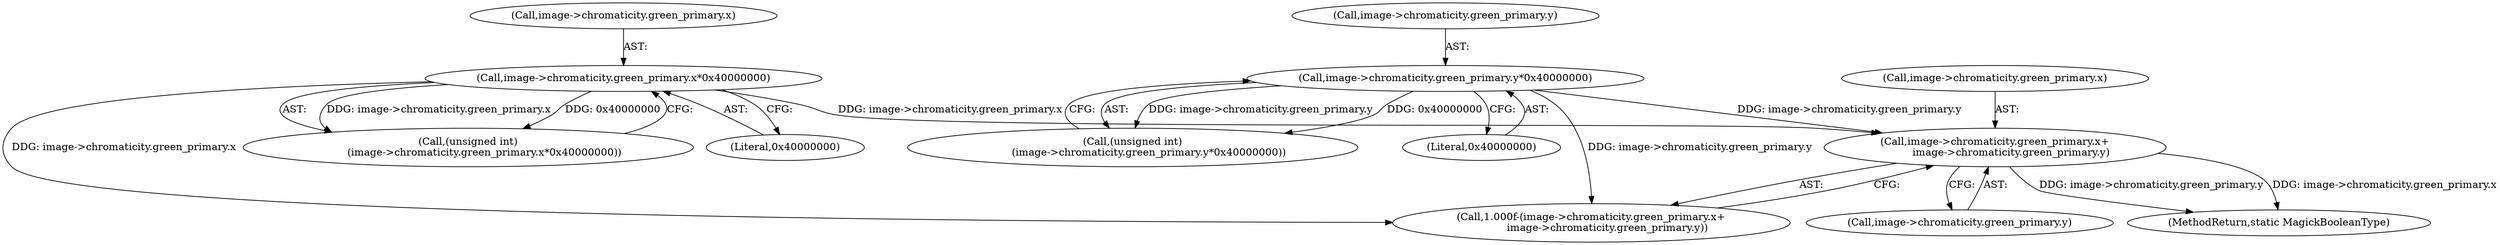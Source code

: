 digraph "0_ImageMagick_4cc6ec8a4197d4c008577127736bf7985d632323@pointer" {
"1002137" [label="(Call,image->chromaticity.green_primary.x+\n          image->chromaticity.green_primary.y)"];
"1002104" [label="(Call,image->chromaticity.green_primary.x*0x40000000)"];
"1002119" [label="(Call,image->chromaticity.green_primary.y*0x40000000)"];
"1002119" [label="(Call,image->chromaticity.green_primary.y*0x40000000)"];
"1002102" [label="(Call,(unsigned int)\n          (image->chromaticity.green_primary.x*0x40000000))"];
"1002105" [label="(Call,image->chromaticity.green_primary.x)"];
"1002138" [label="(Call,image->chromaticity.green_primary.x)"];
"1002137" [label="(Call,image->chromaticity.green_primary.x+\n          image->chromaticity.green_primary.y)"];
"1002112" [label="(Literal,0x40000000)"];
"1002104" [label="(Call,image->chromaticity.green_primary.x*0x40000000)"];
"1002117" [label="(Call,(unsigned int)\n          (image->chromaticity.green_primary.y*0x40000000))"];
"1002596" [label="(MethodReturn,static MagickBooleanType)"];
"1002145" [label="(Call,image->chromaticity.green_primary.y)"];
"1002127" [label="(Literal,0x40000000)"];
"1002120" [label="(Call,image->chromaticity.green_primary.y)"];
"1002135" [label="(Call,1.000f-(image->chromaticity.green_primary.x+\n          image->chromaticity.green_primary.y))"];
"1002137" -> "1002135"  [label="AST: "];
"1002137" -> "1002145"  [label="CFG: "];
"1002138" -> "1002137"  [label="AST: "];
"1002145" -> "1002137"  [label="AST: "];
"1002135" -> "1002137"  [label="CFG: "];
"1002137" -> "1002596"  [label="DDG: image->chromaticity.green_primary.y"];
"1002137" -> "1002596"  [label="DDG: image->chromaticity.green_primary.x"];
"1002104" -> "1002137"  [label="DDG: image->chromaticity.green_primary.x"];
"1002119" -> "1002137"  [label="DDG: image->chromaticity.green_primary.y"];
"1002104" -> "1002102"  [label="AST: "];
"1002104" -> "1002112"  [label="CFG: "];
"1002105" -> "1002104"  [label="AST: "];
"1002112" -> "1002104"  [label="AST: "];
"1002102" -> "1002104"  [label="CFG: "];
"1002104" -> "1002102"  [label="DDG: image->chromaticity.green_primary.x"];
"1002104" -> "1002102"  [label="DDG: 0x40000000"];
"1002104" -> "1002135"  [label="DDG: image->chromaticity.green_primary.x"];
"1002119" -> "1002117"  [label="AST: "];
"1002119" -> "1002127"  [label="CFG: "];
"1002120" -> "1002119"  [label="AST: "];
"1002127" -> "1002119"  [label="AST: "];
"1002117" -> "1002119"  [label="CFG: "];
"1002119" -> "1002117"  [label="DDG: image->chromaticity.green_primary.y"];
"1002119" -> "1002117"  [label="DDG: 0x40000000"];
"1002119" -> "1002135"  [label="DDG: image->chromaticity.green_primary.y"];
}

